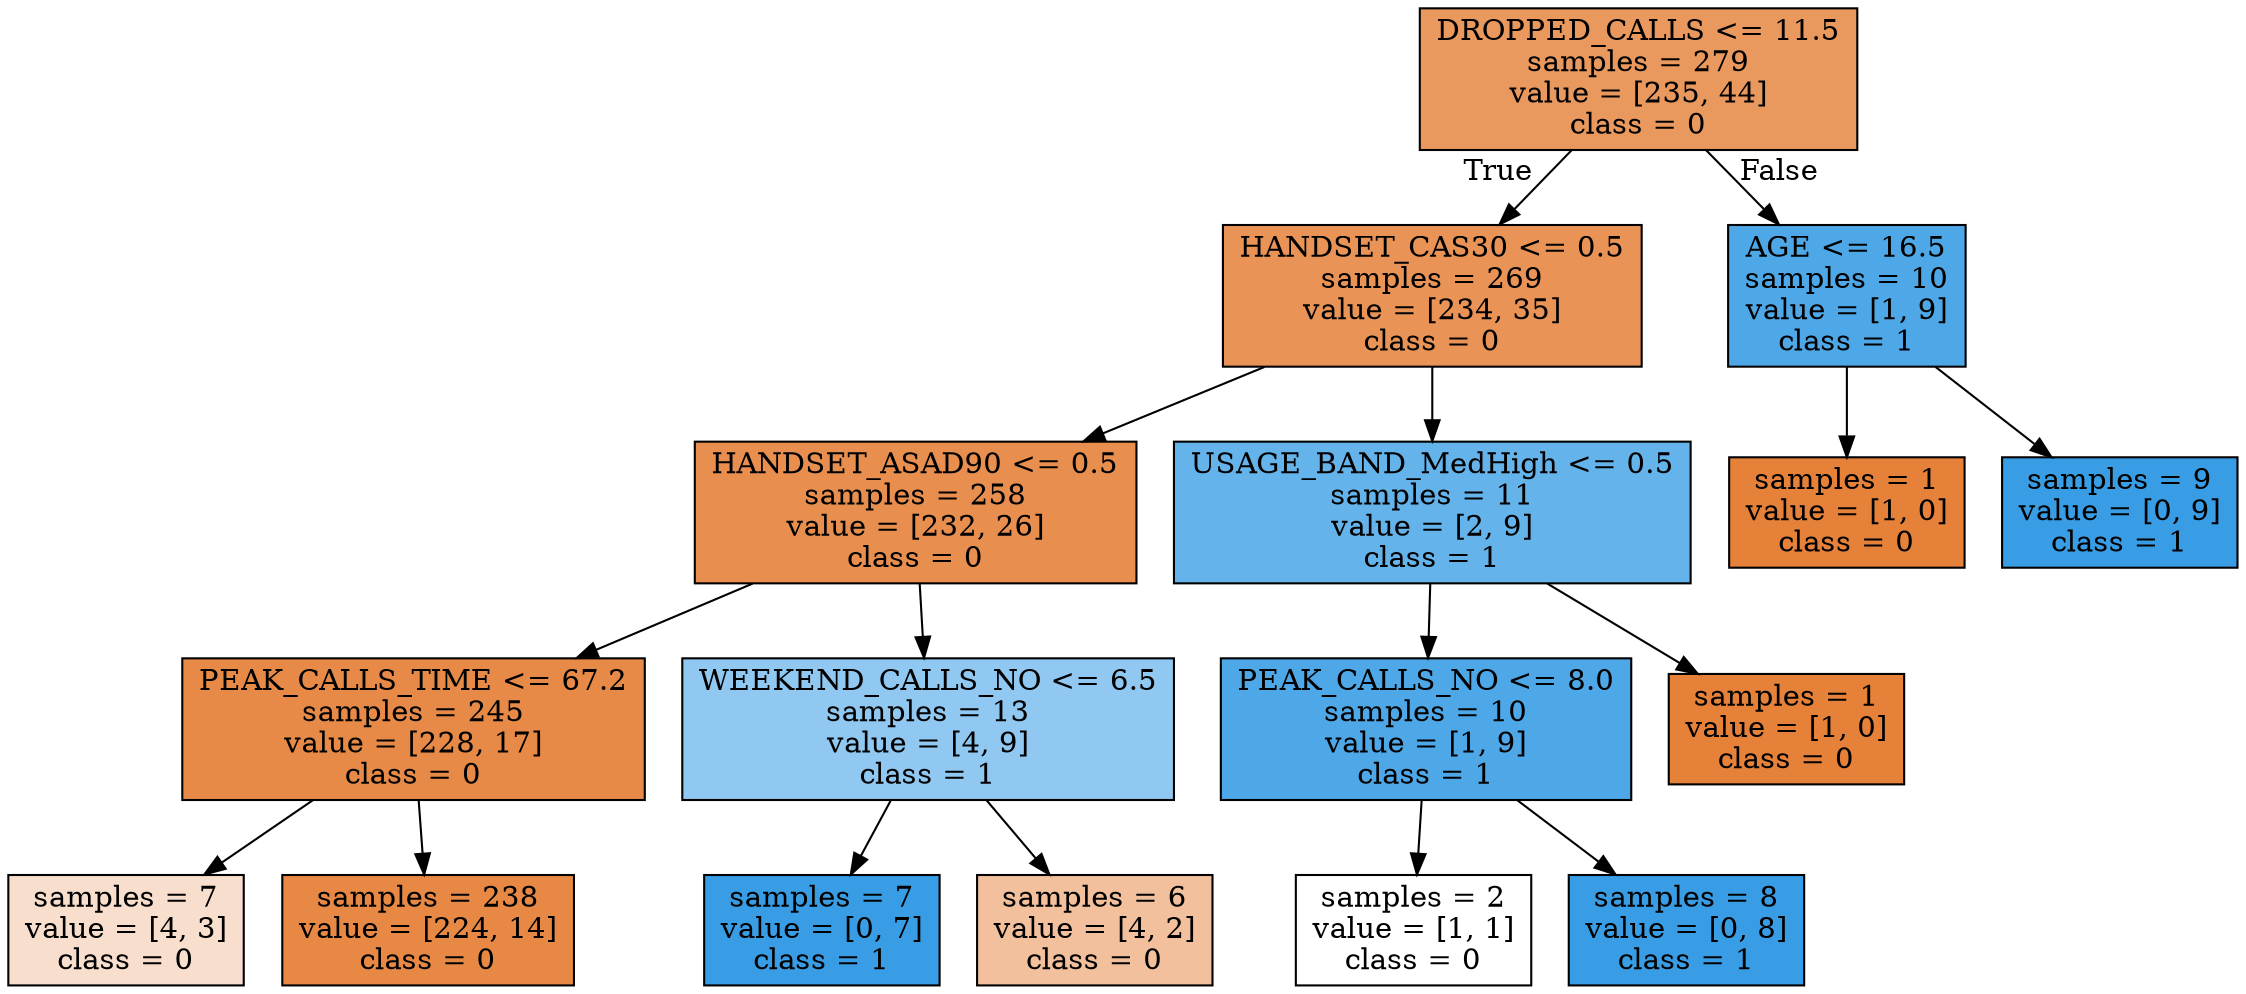 digraph Tree {
node [shape=box, style="filled", color="black"] ;
0 [label="DROPPED_CALLS <= 11.5\nsamples = 279\nvalue = [235, 44]\nclass = 0", fillcolor="#e58139cf"] ;
1 [label="HANDSET_CAS30 <= 0.5\nsamples = 269\nvalue = [234, 35]\nclass = 0", fillcolor="#e58139d9"] ;
0 -> 1 [labeldistance=2.5, labelangle=45, headlabel="True"] ;
2 [label="HANDSET_ASAD90 <= 0.5\nsamples = 258\nvalue = [232, 26]\nclass = 0", fillcolor="#e58139e2"] ;
1 -> 2 ;
3 [label="PEAK_CALLS_TIME <= 67.2\nsamples = 245\nvalue = [228, 17]\nclass = 0", fillcolor="#e58139ec"] ;
2 -> 3 ;
4 [label="samples = 7\nvalue = [4, 3]\nclass = 0", fillcolor="#e5813940"] ;
3 -> 4 ;
5 [label="samples = 238\nvalue = [224, 14]\nclass = 0", fillcolor="#e58139ef"] ;
3 -> 5 ;
6 [label="WEEKEND_CALLS_NO <= 6.5\nsamples = 13\nvalue = [4, 9]\nclass = 1", fillcolor="#399de58e"] ;
2 -> 6 ;
7 [label="samples = 7\nvalue = [0, 7]\nclass = 1", fillcolor="#399de5ff"] ;
6 -> 7 ;
8 [label="samples = 6\nvalue = [4, 2]\nclass = 0", fillcolor="#e581397f"] ;
6 -> 8 ;
9 [label="USAGE_BAND_MedHigh <= 0.5\nsamples = 11\nvalue = [2, 9]\nclass = 1", fillcolor="#399de5c6"] ;
1 -> 9 ;
10 [label="PEAK_CALLS_NO <= 8.0\nsamples = 10\nvalue = [1, 9]\nclass = 1", fillcolor="#399de5e3"] ;
9 -> 10 ;
11 [label="samples = 2\nvalue = [1, 1]\nclass = 0", fillcolor="#e5813900"] ;
10 -> 11 ;
12 [label="samples = 8\nvalue = [0, 8]\nclass = 1", fillcolor="#399de5ff"] ;
10 -> 12 ;
13 [label="samples = 1\nvalue = [1, 0]\nclass = 0", fillcolor="#e58139ff"] ;
9 -> 13 ;
14 [label="AGE <= 16.5\nsamples = 10\nvalue = [1, 9]\nclass = 1", fillcolor="#399de5e3"] ;
0 -> 14 [labeldistance=2.5, labelangle=-45, headlabel="False"] ;
15 [label="samples = 1\nvalue = [1, 0]\nclass = 0", fillcolor="#e58139ff"] ;
14 -> 15 ;
16 [label="samples = 9\nvalue = [0, 9]\nclass = 1", fillcolor="#399de5ff"] ;
14 -> 16 ;
}